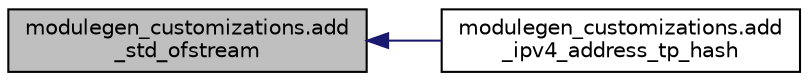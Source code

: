 digraph "modulegen_customizations.add_std_ofstream"
{
  edge [fontname="Helvetica",fontsize="10",labelfontname="Helvetica",labelfontsize="10"];
  node [fontname="Helvetica",fontsize="10",shape=record];
  rankdir="LR";
  Node1 [label="modulegen_customizations.add\l_std_ofstream",height=0.2,width=0.4,color="black", fillcolor="grey75", style="filled", fontcolor="black"];
  Node1 -> Node2 [dir="back",color="midnightblue",fontsize="10",style="solid"];
  Node2 [label="modulegen_customizations.add\l_ipv4_address_tp_hash",height=0.2,width=0.4,color="black", fillcolor="white", style="filled",URL="$d0/d84/namespacemodulegen__customizations.html#a53789676c4b3f9b31690de930793b3bf"];
}
